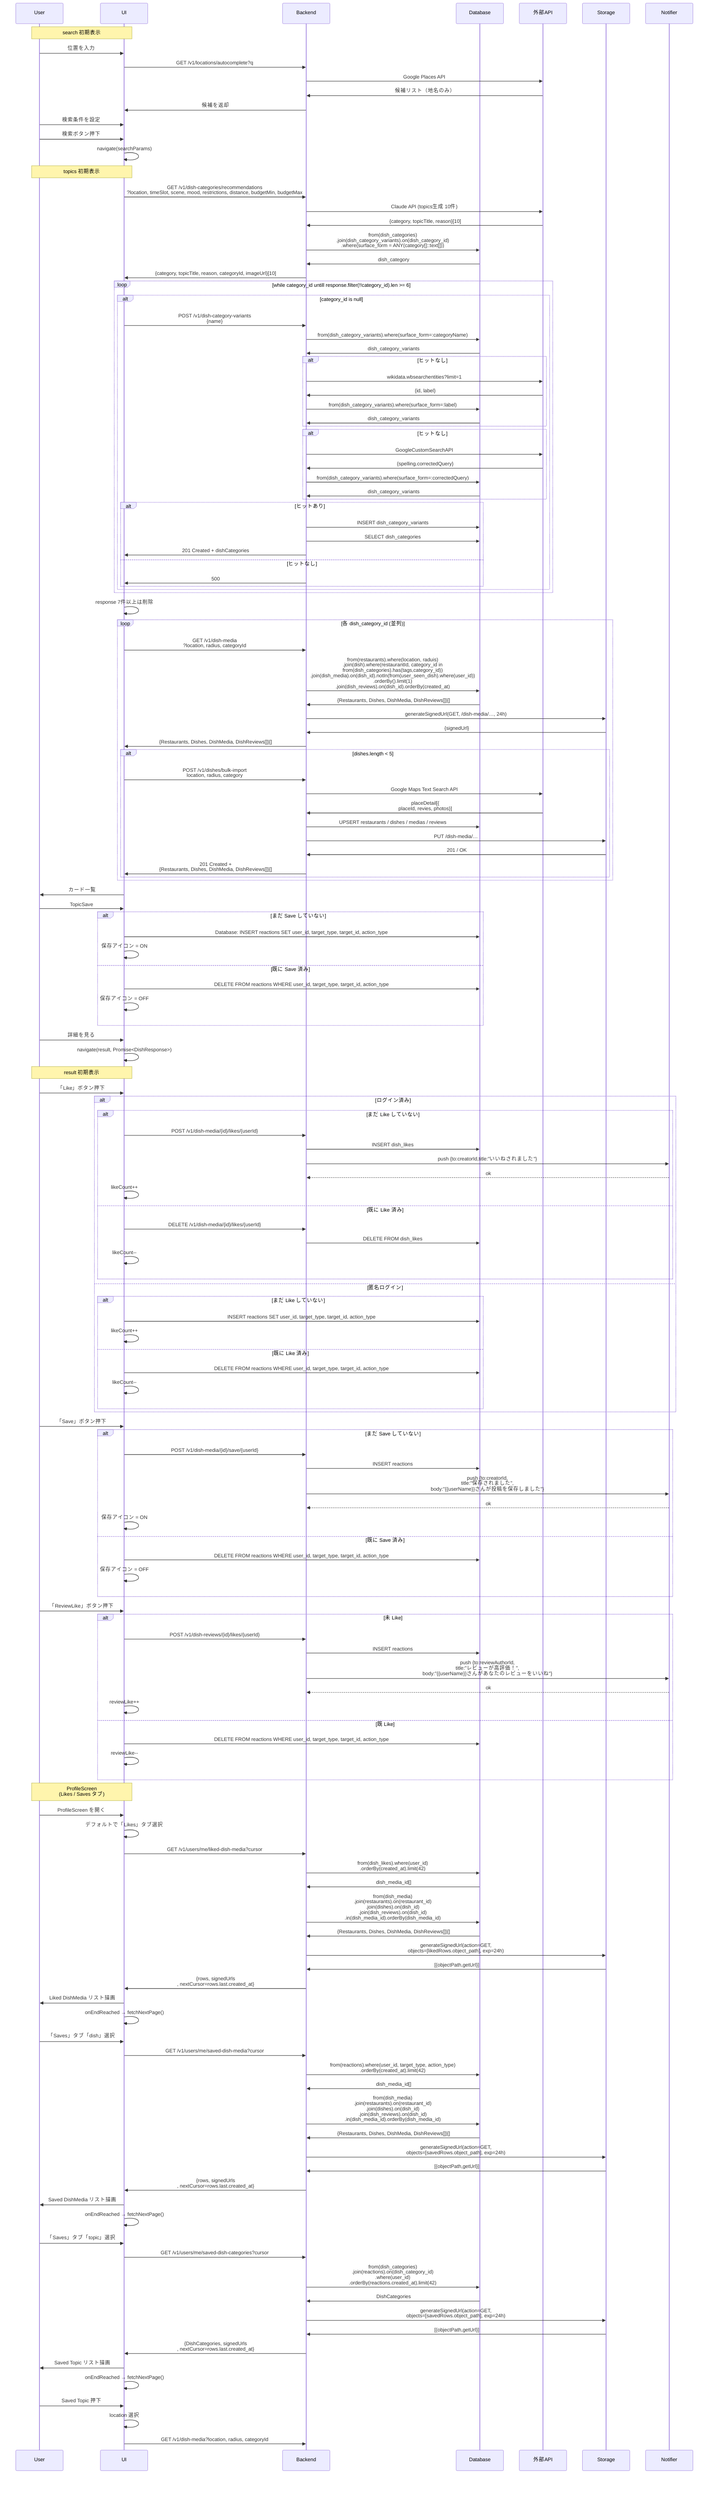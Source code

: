 sequenceDiagram
    participant User
    participant UI
    participant Backend
    participant Database
    participant 外部API
    participant Storage

    %% search/index
    Note over User,UI: search 初期表示
    User ->> UI: 位置を入力
        UI ->> Backend: GET /v1/locations/autocomplete?q
            Backend ->> 外部API: Google Places API
                外部API ->> Backend: 候補リスト（地名のみ）
            Backend ->> UI: 候補を返却
    User ->> UI: 検索条件を設定
    User ->> UI: 検索ボタン押下
        UI ->> UI: navigate(searchParams)

    %% search/topics
    Note over User,UI: topics 初期表示
        UI ->> Backend: GET /v1/dish-categories/recommendations<br>?location, timeSlot, scene, mood, restrictions, distance, budgetMin, budgetMax
            Backend ->> 外部API: Claude API (topics生成 10件)
                外部API ->> Backend: {category, topicTitle, reason}[10]
            Backend ->> Database: from(dish_categories)<br>.join(dish_category_variants).on(dish_category_id)<br>.where(surface_form = ANY(category[]::text[]))
                Database ->> Backend: dish_category
            Backend ->> UI: {category, topicTitle, reason, categoryId, imageUrl}[10]

        loop while category_id untill response.filter(!!category_id).len >= 6
            alt category_id is null
                UI ->> Backend: POST /v1/dish-category-variants<br>{name}
                    Backend ->> Database: from(dish_category_variants).where(surface_form=:categoryName) 
                    Database ->> Backend: dish_category_variants
                    alt ヒットなし
                        Backend ->> 外部API: wikidata.wbsearchentities?limit=1
                            外部API ->> Backend: {id, label}
                        Backend ->> Database: from(dish_category_variants).where(surface_form=:label) 
                        Database ->> Backend: dish_category_variants
                    end
                    alt ヒットなし
                        Backend ->> 外部API: GoogleCustomSearchAPI
                            外部API ->> Backend: {spelling.correctedQuery}
                        Backend ->> Database: from(dish_category_variants).where(surface_form=:correctedQuery) 
                        Database ->> Backend: dish_category_variants
                    end
                    alt ヒットあり
                        Backend ->> Database: INSERT dish_category_variants
                        Backend ->> Database: SELECT dish_categories
                        Backend ->> UI: 201 Created + dishCategories
                    else ヒットなし
                        Backend ->> UI: 500
                    end
            end
        end
        UI ->> UI: response 7件以上は削除
        
        loop 各 dish_category_id (並列)
            %% ① 既存データだけ取得
            UI ->> Backend: GET /v1/dish-media<br>?location, radius, categoryId
                Backend ->> Database: from(restaurants).where(location, raduis)<br>.join(dish).where(restaurantId, category_id in<br>from(dish_categories).has(tags,category_id))<br>.join(dish_media).on(dish_id).notIn(from(user_seen_dish).where(user_id))<br>.orderBy().limit(1)<br>.join(dish_reviews).on(dish_id).orderBy(created_at)
                    Database ->> Backend: {Restaurants, Dishes, DishMedia, DishReviews[]}[]
                Backend ->> Storage: generateSignedUrl(GET, /dish-media/…, 24h)
                    Storage ->> Backend: {signedUrl}
                Backend ->> UI: {Restaurants, Dishes, DishMedia, DishReviews[]}[]

            alt dishes.length < 5
                %% ② 不足分があれば同期 import
                UI ->> Backend: POST /v1/dishes/bulk-import<br>location, radius, category
                    Backend ->> 外部API: Google Maps Text Search API
                        外部API ->> Backend: placeDetail[{<br>placeId, revies, photos}]
                
                    %% ③ 取り込み (同期 UPSERT)
                    Backend ->> Database: UPSERT restaurants / dishes / medias / reviews
                    Backend ->> Storage: PUT /dish-media/…
                        Storage ->> Backend: 201 / OK

                    %% ④ 取り込み後にそのままデータを返す
                    Backend ->> UI: 201 Created + <br>{Restaurants, Dishes, DishMedia, DishReviews[]}[]
            end
        end
    UI ->> User: カード一覧

    User ->> UI: TopicSave
        alt まだ Save していない
            UI ->> Database: Database: INSERT reactions SET user_id, target_type, target_id, action_type
            UI ->> UI: 保存アイコン = ON
        else 既に Save 済み
            UI ->> Database: DELETE FROM reactions WHERE user_id, target_type, target_id, action_type
            UI ->> UI: 保存アイコン = OFF
        end

    User ->> UI: 詳細を見る
        UI ->> UI: navigate(result, Promise<DishResponse>)

    %% search/result
    Note over User,UI: result 初期表示
    %% DishMedia いいね
    User ->> UI: 「Like」ボタン押下
        alt ログイン済み
            alt まだ Like していない
                UI ->> Backend: POST /v1/dish-media/{id}/likes/{userId}
                    Backend ->> Database: INSERT dish_likes
                    Backend ->> Notifier: push {to:creatorId,title:"いいねされました"}
                        Notifier -->> Backend: ok
                UI ->> UI: likeCount++
            else 既に Like 済み
                UI ->> Backend: DELETE /v1/dish-media/{id}/likes/{userId}
                    Backend ->> Database: DELETE FROM dish_likes
                UI ->> UI: likeCount--
            end
        else 匿名ログイン
            alt まだ Like していない
                UI ->> Database: INSERT reactions SET user_id, target_type, target_id, action_type
                UI ->> UI: likeCount++
            else 既に Like 済み
                UI ->> Database: DELETE FROM reactions WHERE user_id, target_type, target_id, action_type
                UI ->> UI: likeCount--
            end
        end
%% ───────────────────────── DishMedia「Save」─
    User ->> UI: 「Save」ボタン押下
        alt まだ Save していない
            UI ->> Backend: POST /v1/dish-media/{id}/save/{userId}
                Backend ->> Database: INSERT reactions
                Backend ->> Notifier: push {to:creatorId,<br>title:"保存されました",<br>body:"{{userName}}さんが投稿を保存しました"}
                    Notifier -->> Backend: ok
            UI ->> UI: 保存アイコン = ON
        else 既に Save 済み
            UI ->> Database: DELETE FROM reactions WHERE user_id, target_type, target_id, action_type
            UI ->> UI: 保存アイコン = OFF
        end
%% ─────────────────────── Review「Like」─
    User ->> UI: 「ReviewLike」ボタン押下
        alt 未 Like
            UI ->> Backend: POST /v1/dish-reviews/{id}/likes/{userId}
                Backend ->> Database: INSERT reactions
                Backend ->> Notifier: push {to:reviewAuthorId,<br>title:"レビューが高評価！",<br>body:"{{userName}}さんがあなたのレビューをいいね"}
                    Notifier -->> Backend: ok
            UI ->> UI: reviewLike++
        else 既 Like
            UI ->> Database: DELETE FROM reactions WHERE user_id, target_type, target_id, action_type
            UI ->> UI: reviewLike--
        end

%% profile/likes‑saves ─────────────────────────────
    Note over User,UI: ProfileScreen<br>(Likes / Saves タブ)
    User ->> UI: ProfileScreen を開く
        UI ->> UI: デフォルトで「Likes」タブ選択

    %% ── Likes 一覧を取得 ──────────────────────────────
        UI ->> Backend: GET /v1/users/me/liked-dish-media?cursor
            Backend ->> Database: from(dish_likes).where(user_id)<br>.orderBy(created_at).limit(42)
                Database ->> Backend: dish_media_id[]
            Backend ->> Database: from(dish_media)<br>.join(restaurants).on(restaurant_id)<br>.join(dishes).on(dish_id)<br>.join(dish_reviews).on(dish_id)<br>.in(dish_media_id).orderBy(dish_media_id)
                Database ->> Backend: {Restaurants, Dishes, DishMedia, DishReviews[]}[]
            Backend ->> Storage: generateSignedUrl(action=GET,<br>objects=[likedRows.object_path], exp=24h)
                Storage ->> Backend: [{objectPath,getUrl}]
        Backend ->> UI: {rows, signedUrls<br>, nextCursor=rows.last.created_at}
        UI ->> User: Liked DishMedia リスト描画
        UI ->> UI: onEndReached → fetchNextPage()

    %% ── ユーザーが「Saves」タブをタップ ───────────────
    User ->> UI: 「Saves」タブ「dish」選択
        UI ->> Backend: GET /v1/users/me/saved-dish-media?cursor
            Backend ->> Database: from(reactions).where(user_id, target_type, action_type)<br>.orderBy(created_at).limit(42)
                Database ->> Backend: dish_media_id[]
            Backend ->> Database: from(dish_media)<br>.join(restaurants).on(restaurant_id)<br>.join(dishes).on(dish_id)<br>.join(dish_reviews).on(dish_id)<br>.in(dish_media_id).orderBy(dish_media_id)
                Database ->> Backend: {Restaurants, Dishes, DishMedia, DishReviews[]}[]
            Backend ->> Storage: generateSignedUrl(action=GET,<br>objects=[savedRows.object_path], exp=24h)
                Storage ->> Backend: [{objectPath,getUrl}]
            Backend ->> UI: {rows, signedUrls<br>, nextCursor=rows.last.created_at}
        UI ->> User: Saved DishMedia リスト描画
        UI ->> UI: onEndReached → fetchNextPage()

    User ->> UI: 「Saves」タブ「topic」選択
        UI ->> Backend: GET /v1/users/me/saved-dish-categories?cursor
            Backend ->> Database: from(dish_categories)<br>.join(reactions).on(dish_category_id)<br>.where(user_id)<br>.orderBy(reactions.created_at).limit(42)
            Database ->> Backend: DishCategories
            Backend ->> Storage: generateSignedUrl(action=GET,<br>objects=[savedRows.object_path], exp=24h)
                Storage ->> Backend: [{objectPath,getUrl}]
            Backend ->> UI: {DishCategories, signedUrls<br>, nextCursor=rows.last.created_at}
        UI ->> User: Saved Topic リスト描画
        UI ->> UI: onEndReached → fetchNextPage()
    User ->> UI: Saved Topic 押下
        UI ->> UI: location 選択
        UI ->> Backend: GET /v1/dish-media?location, radius, categoryId